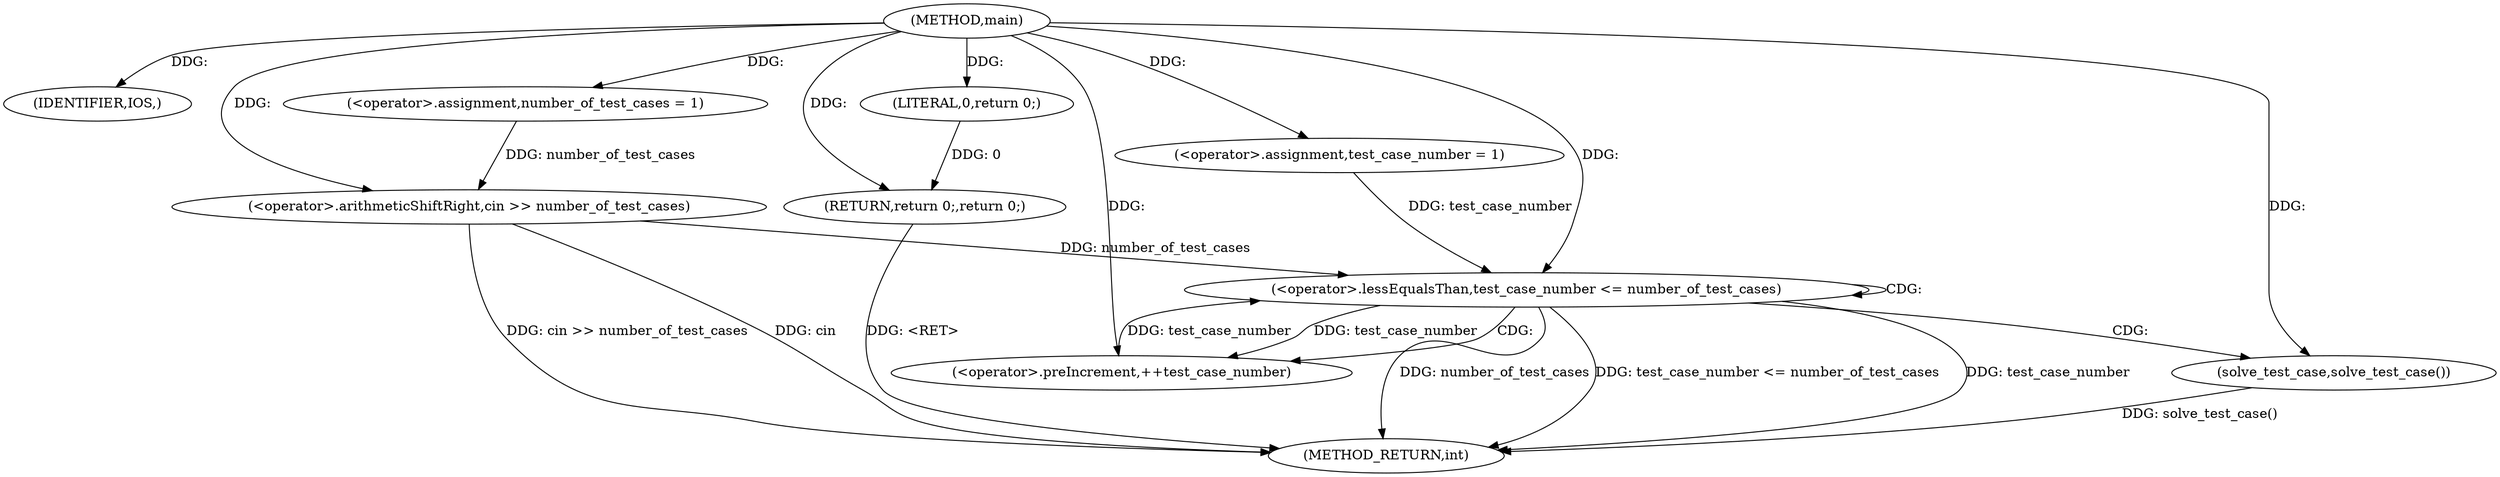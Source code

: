 digraph "main" {  
"1000311" [label = "(METHOD,main)" ]
"1000335" [label = "(METHOD_RETURN,int)" ]
"1000313" [label = "(IDENTIFIER,IOS,)" ]
"1000315" [label = "(<operator>.assignment,number_of_test_cases = 1)" ]
"1000318" [label = "(<operator>.arithmeticShiftRight,cin >> number_of_test_cases)" ]
"1000333" [label = "(RETURN,return 0;,return 0;)" ]
"1000323" [label = "(<operator>.assignment,test_case_number = 1)" ]
"1000326" [label = "(<operator>.lessEqualsThan,test_case_number <= number_of_test_cases)" ]
"1000329" [label = "(<operator>.preIncrement,++test_case_number)" ]
"1000334" [label = "(LITERAL,0,return 0;)" ]
"1000332" [label = "(solve_test_case,solve_test_case())" ]
  "1000333" -> "1000335"  [ label = "DDG: <RET>"] 
  "1000318" -> "1000335"  [ label = "DDG: cin >> number_of_test_cases"] 
  "1000326" -> "1000335"  [ label = "DDG: test_case_number"] 
  "1000326" -> "1000335"  [ label = "DDG: number_of_test_cases"] 
  "1000326" -> "1000335"  [ label = "DDG: test_case_number <= number_of_test_cases"] 
  "1000332" -> "1000335"  [ label = "DDG: solve_test_case()"] 
  "1000318" -> "1000335"  [ label = "DDG: cin"] 
  "1000311" -> "1000313"  [ label = "DDG: "] 
  "1000311" -> "1000315"  [ label = "DDG: "] 
  "1000334" -> "1000333"  [ label = "DDG: 0"] 
  "1000311" -> "1000333"  [ label = "DDG: "] 
  "1000311" -> "1000318"  [ label = "DDG: "] 
  "1000315" -> "1000318"  [ label = "DDG: number_of_test_cases"] 
  "1000311" -> "1000323"  [ label = "DDG: "] 
  "1000311" -> "1000334"  [ label = "DDG: "] 
  "1000323" -> "1000326"  [ label = "DDG: test_case_number"] 
  "1000329" -> "1000326"  [ label = "DDG: test_case_number"] 
  "1000311" -> "1000326"  [ label = "DDG: "] 
  "1000318" -> "1000326"  [ label = "DDG: number_of_test_cases"] 
  "1000326" -> "1000329"  [ label = "DDG: test_case_number"] 
  "1000311" -> "1000329"  [ label = "DDG: "] 
  "1000311" -> "1000332"  [ label = "DDG: "] 
  "1000326" -> "1000329"  [ label = "CDG: "] 
  "1000326" -> "1000332"  [ label = "CDG: "] 
  "1000326" -> "1000326"  [ label = "CDG: "] 
}
